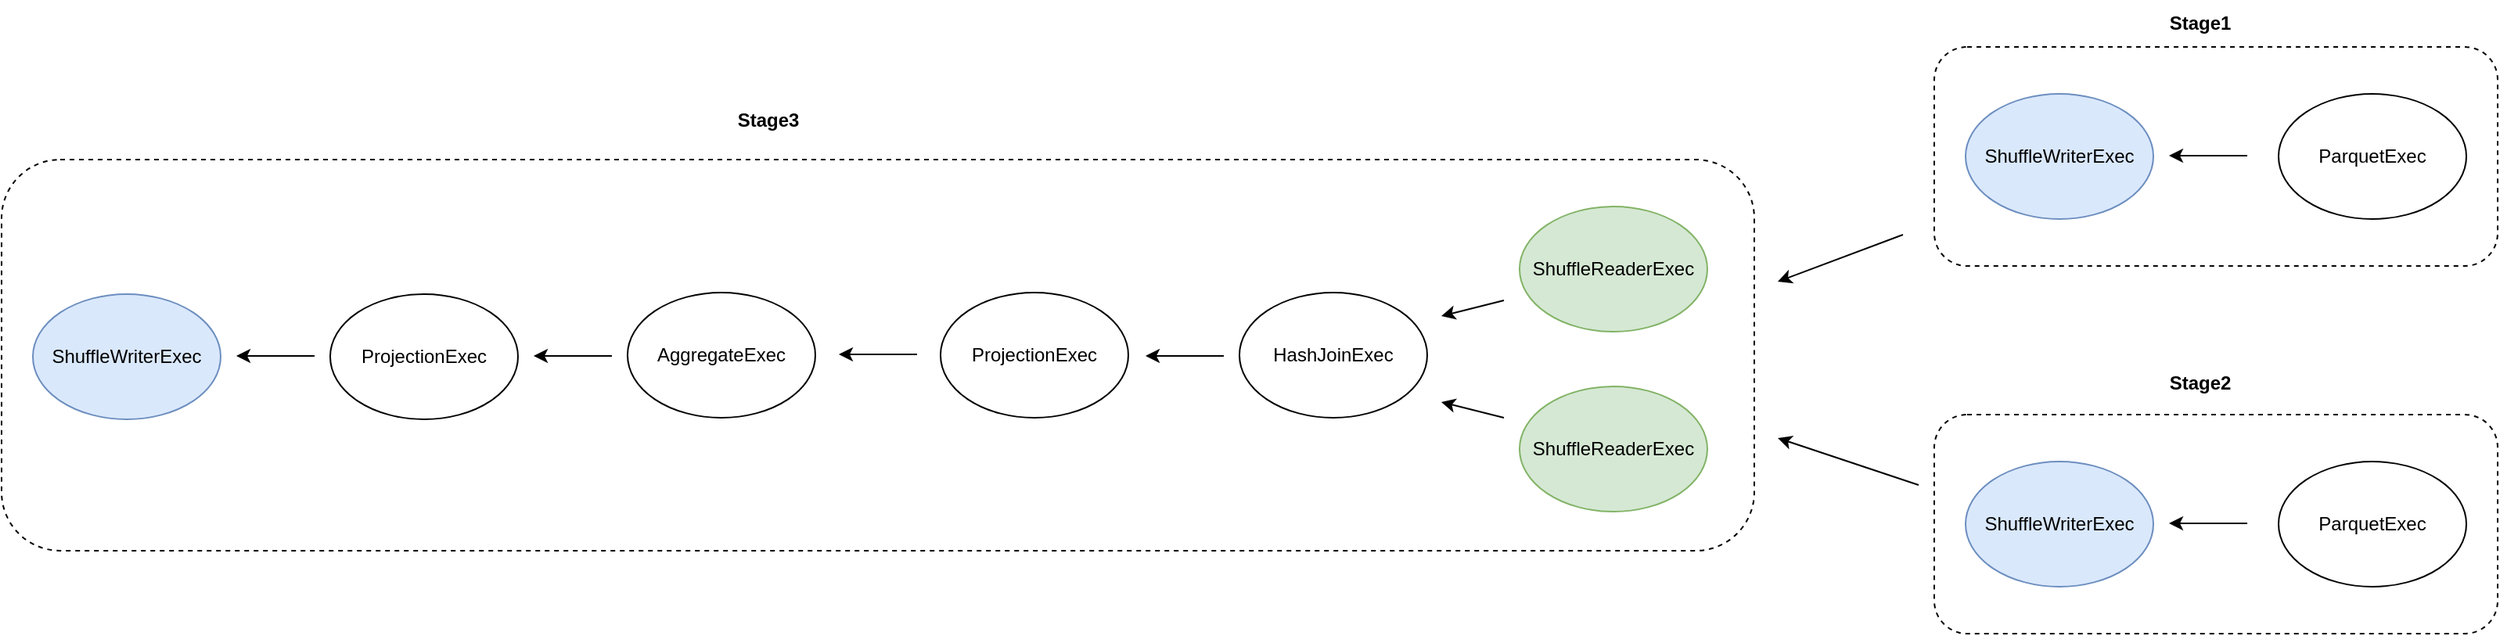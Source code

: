 <mxfile version="24.2.5" type="device">
  <diagram name="第 1 页" id="jO_W2Krlb4PEw28YMGFO">
    <mxGraphModel dx="2901" dy="1196" grid="1" gridSize="10" guides="1" tooltips="1" connect="1" arrows="1" fold="1" page="1" pageScale="1" pageWidth="827" pageHeight="1169" math="0" shadow="0">
      <root>
        <mxCell id="0" />
        <mxCell id="1" parent="0" />
        <mxCell id="fQD3wMod1z7SXTCQizBP-1" value="" style="rounded=1;whiteSpace=wrap;html=1;dashed=1;" parent="1" vertex="1">
          <mxGeometry x="-590" y="282" width="1120" height="250" as="geometry" />
        </mxCell>
        <mxCell id="fQD3wMod1z7SXTCQizBP-2" value="ShuffleWriterExec" style="ellipse;whiteSpace=wrap;html=1;fillColor=#dae8fc;strokeColor=#6c8ebf;" parent="1" vertex="1">
          <mxGeometry x="-570" y="368" width="120" height="80" as="geometry" />
        </mxCell>
        <mxCell id="fQD3wMod1z7SXTCQizBP-3" value="ShuffleReaderExec" style="ellipse;whiteSpace=wrap;html=1;fillColor=#d5e8d4;strokeColor=#82b366;" parent="1" vertex="1">
          <mxGeometry x="380" y="312" width="120" height="80" as="geometry" />
        </mxCell>
        <mxCell id="fQD3wMod1z7SXTCQizBP-6" value="" style="endArrow=classic;html=1;rounded=0;" parent="1" edge="1">
          <mxGeometry width="50" height="50" relative="1" as="geometry">
            <mxPoint x="-390" y="407.5" as="sourcePoint" />
            <mxPoint x="-440" y="407.5" as="targetPoint" />
          </mxGeometry>
        </mxCell>
        <mxCell id="fQD3wMod1z7SXTCQizBP-8" value="" style="endArrow=classic;html=1;rounded=0;" parent="1" edge="1">
          <mxGeometry width="50" height="50" relative="1" as="geometry">
            <mxPoint x="191" y="407.5" as="sourcePoint" />
            <mxPoint x="141" y="407.5" as="targetPoint" />
          </mxGeometry>
        </mxCell>
        <mxCell id="fQD3wMod1z7SXTCQizBP-11" value="" style="rounded=1;whiteSpace=wrap;html=1;dashed=1;" parent="1" vertex="1">
          <mxGeometry x="645" y="210" width="360" height="140" as="geometry" />
        </mxCell>
        <mxCell id="fQD3wMod1z7SXTCQizBP-12" value="ShuffleWriterExec" style="ellipse;whiteSpace=wrap;html=1;fillColor=#dae8fc;strokeColor=#6c8ebf;" parent="1" vertex="1">
          <mxGeometry x="665" y="240" width="120" height="80" as="geometry" />
        </mxCell>
        <mxCell id="fQD3wMod1z7SXTCQizBP-13" value="ParquetExec" style="ellipse;whiteSpace=wrap;html=1;" parent="1" vertex="1">
          <mxGeometry x="865" y="240" width="120" height="80" as="geometry" />
        </mxCell>
        <mxCell id="fQD3wMod1z7SXTCQizBP-14" value="" style="endArrow=classic;html=1;rounded=0;" parent="1" edge="1">
          <mxGeometry width="50" height="50" relative="1" as="geometry">
            <mxPoint x="845" y="279.5" as="sourcePoint" />
            <mxPoint x="795" y="279.5" as="targetPoint" />
          </mxGeometry>
        </mxCell>
        <mxCell id="fQD3wMod1z7SXTCQizBP-17" value="" style="rounded=1;whiteSpace=wrap;html=1;dashed=1;" parent="1" vertex="1">
          <mxGeometry x="645" y="445" width="360" height="140" as="geometry" />
        </mxCell>
        <mxCell id="fQD3wMod1z7SXTCQizBP-18" value="ShuffleWriterExec" style="ellipse;whiteSpace=wrap;html=1;fillColor=#dae8fc;strokeColor=#6c8ebf;" parent="1" vertex="1">
          <mxGeometry x="665" y="475" width="120" height="80" as="geometry" />
        </mxCell>
        <mxCell id="fQD3wMod1z7SXTCQizBP-19" value="ParquetExec" style="ellipse;whiteSpace=wrap;html=1;" parent="1" vertex="1">
          <mxGeometry x="865" y="475" width="120" height="80" as="geometry" />
        </mxCell>
        <mxCell id="fQD3wMod1z7SXTCQizBP-20" value="" style="endArrow=classic;html=1;rounded=0;" parent="1" edge="1">
          <mxGeometry width="50" height="50" relative="1" as="geometry">
            <mxPoint x="845" y="514.5" as="sourcePoint" />
            <mxPoint x="795" y="514.5" as="targetPoint" />
          </mxGeometry>
        </mxCell>
        <mxCell id="fQD3wMod1z7SXTCQizBP-21" value="Stage1" style="text;html=1;align=center;verticalAlign=middle;whiteSpace=wrap;rounded=0;fontStyle=1" parent="1" vertex="1">
          <mxGeometry x="785" y="180" width="60" height="30" as="geometry" />
        </mxCell>
        <mxCell id="fQD3wMod1z7SXTCQizBP-22" value="Stage2" style="text;html=1;align=center;verticalAlign=middle;whiteSpace=wrap;rounded=0;fontStyle=1" parent="1" vertex="1">
          <mxGeometry x="785" y="410" width="60" height="30" as="geometry" />
        </mxCell>
        <mxCell id="fQD3wMod1z7SXTCQizBP-23" value="Stage3" style="text;html=1;align=center;verticalAlign=middle;whiteSpace=wrap;rounded=0;fontStyle=1" parent="1" vertex="1">
          <mxGeometry x="-130" y="242" width="60" height="30" as="geometry" />
        </mxCell>
        <mxCell id="fQD3wMod1z7SXTCQizBP-24" value="" style="endArrow=classic;html=1;rounded=0;" parent="1" edge="1">
          <mxGeometry width="50" height="50" relative="1" as="geometry">
            <mxPoint x="625" y="330" as="sourcePoint" />
            <mxPoint x="545" y="360" as="targetPoint" />
          </mxGeometry>
        </mxCell>
        <mxCell id="fQD3wMod1z7SXTCQizBP-25" value="" style="endArrow=classic;html=1;rounded=0;" parent="1" edge="1">
          <mxGeometry width="50" height="50" relative="1" as="geometry">
            <mxPoint x="635" y="490" as="sourcePoint" />
            <mxPoint x="545" y="460" as="targetPoint" />
          </mxGeometry>
        </mxCell>
        <mxCell id="fQD3wMod1z7SXTCQizBP-26" value="ShuffleReaderExec" style="ellipse;whiteSpace=wrap;html=1;fillColor=#d5e8d4;strokeColor=#82b366;" parent="1" vertex="1">
          <mxGeometry x="380" y="427" width="120" height="80" as="geometry" />
        </mxCell>
        <mxCell id="fQD3wMod1z7SXTCQizBP-27" value="HashJoinExec" style="ellipse;whiteSpace=wrap;html=1;" parent="1" vertex="1">
          <mxGeometry x="201" y="367" width="120" height="80" as="geometry" />
        </mxCell>
        <mxCell id="fQD3wMod1z7SXTCQizBP-28" value="" style="endArrow=classic;html=1;rounded=0;" parent="1" edge="1">
          <mxGeometry width="50" height="50" relative="1" as="geometry">
            <mxPoint x="370" y="372" as="sourcePoint" />
            <mxPoint x="330" y="382" as="targetPoint" />
          </mxGeometry>
        </mxCell>
        <mxCell id="fQD3wMod1z7SXTCQizBP-29" value="" style="endArrow=classic;html=1;rounded=0;" parent="1" edge="1">
          <mxGeometry width="50" height="50" relative="1" as="geometry">
            <mxPoint x="370" y="447" as="sourcePoint" />
            <mxPoint x="330" y="437" as="targetPoint" />
          </mxGeometry>
        </mxCell>
        <mxCell id="fQD3wMod1z7SXTCQizBP-30" value="ProjectionExec" style="ellipse;whiteSpace=wrap;html=1;" parent="1" vertex="1">
          <mxGeometry x="10" y="367" width="120" height="80" as="geometry" />
        </mxCell>
        <mxCell id="fQD3wMod1z7SXTCQizBP-31" value="AggregateExec" style="ellipse;whiteSpace=wrap;html=1;" parent="1" vertex="1">
          <mxGeometry x="-190" y="367" width="120" height="80" as="geometry" />
        </mxCell>
        <mxCell id="fQD3wMod1z7SXTCQizBP-32" value="" style="endArrow=classic;html=1;rounded=0;" parent="1" edge="1">
          <mxGeometry width="50" height="50" relative="1" as="geometry">
            <mxPoint x="-5" y="406.5" as="sourcePoint" />
            <mxPoint x="-55" y="406.5" as="targetPoint" />
          </mxGeometry>
        </mxCell>
        <mxCell id="fQD3wMod1z7SXTCQizBP-33" value="ProjectionExec" style="ellipse;whiteSpace=wrap;html=1;" parent="1" vertex="1">
          <mxGeometry x="-380" y="368" width="120" height="80" as="geometry" />
        </mxCell>
        <mxCell id="fQD3wMod1z7SXTCQizBP-34" value="" style="endArrow=classic;html=1;rounded=0;" parent="1" edge="1">
          <mxGeometry width="50" height="50" relative="1" as="geometry">
            <mxPoint x="-200" y="407.5" as="sourcePoint" />
            <mxPoint x="-250" y="407.5" as="targetPoint" />
          </mxGeometry>
        </mxCell>
      </root>
    </mxGraphModel>
  </diagram>
</mxfile>
